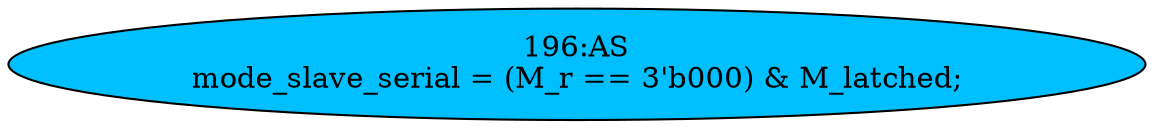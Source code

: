 strict digraph "" {
	node [label="\N"];
	"196:AS"	 [ast="<pyverilog.vparser.ast.Assign object at 0x7f1e4d7e2dd0>",
		def_var="['mode_slave_serial']",
		fillcolor=deepskyblue,
		label="196:AS
mode_slave_serial = (M_r == 3'b000) & M_latched;",
		statements="[]",
		style=filled,
		typ=Assign,
		use_var="['M_r', 'M_latched']"];
}
